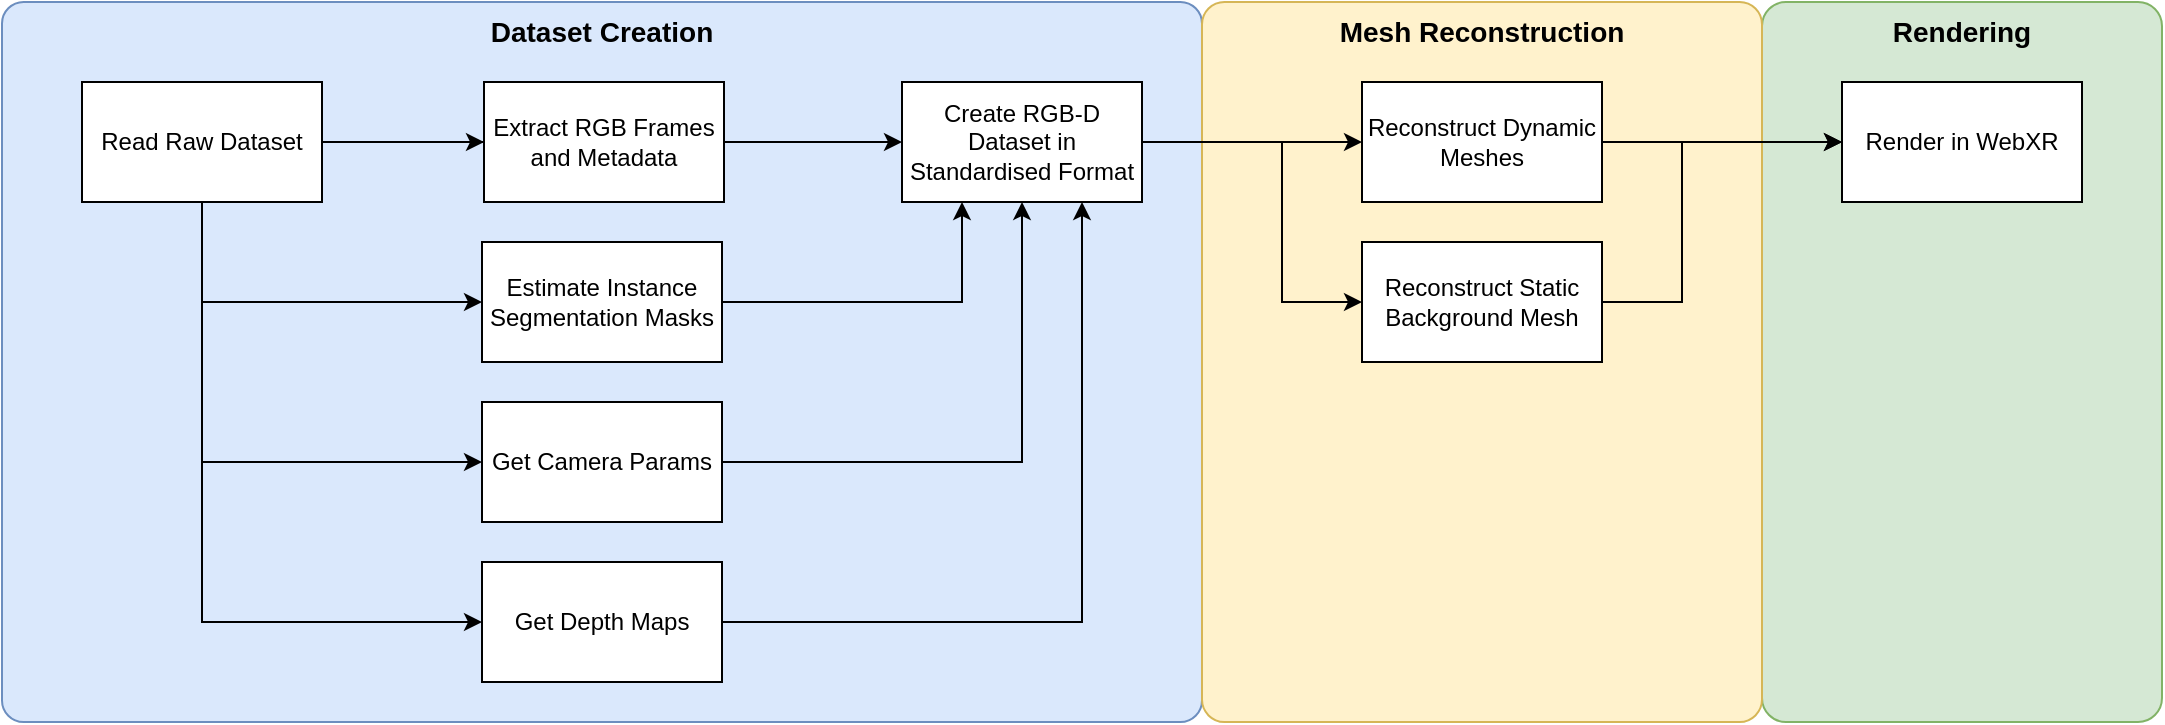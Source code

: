 <mxfile version="20.2.0" type="device"><diagram id="kgpKYQtTHZ0yAKxKKP6v" name="Page-1"><mxGraphModel dx="2066" dy="1085" grid="1" gridSize="10" guides="1" tooltips="1" connect="1" arrows="1" fold="1" page="1" pageScale="1" pageWidth="850" pageHeight="1100" math="0" shadow="0"><root><mxCell id="0"/><mxCell id="1" parent="0"/><mxCell id="VX4yd04_h13qS4vi7prc-57" value="" style="rounded=1;whiteSpace=wrap;html=1;arcSize=3;fillColor=#dae8fc;strokeColor=#6c8ebf;" parent="1" vertex="1"><mxGeometry width="600" height="360" as="geometry"/></mxCell><mxCell id="VX4yd04_h13qS4vi7prc-44" value="" style="rounded=1;whiteSpace=wrap;html=1;arcSize=6;fillColor=#d5e8d4;strokeColor=#82b366;" parent="1" vertex="1"><mxGeometry x="880" width="200" height="360" as="geometry"/></mxCell><mxCell id="VX4yd04_h13qS4vi7prc-43" value="" style="rounded=1;whiteSpace=wrap;html=1;arcSize=4;fillColor=#fff2cc;strokeColor=#d6b656;" parent="1" vertex="1"><mxGeometry x="600" width="280" height="360" as="geometry"/></mxCell><mxCell id="VX4yd04_h13qS4vi7prc-52" style="edgeStyle=orthogonalEdgeStyle;rounded=0;orthogonalLoop=1;jettySize=auto;html=1;exitX=1;exitY=0.5;exitDx=0;exitDy=0;entryX=0;entryY=0.5;entryDx=0;entryDy=0;labelBackgroundColor=none;fontSize=14;" parent="1" source="LlwRoequlG2ZjZHR3qvV-1" target="LlwRoequlG2ZjZHR3qvV-31" edge="1"><mxGeometry relative="1" as="geometry"/></mxCell><mxCell id="VX4yd04_h13qS4vi7prc-53" style="edgeStyle=orthogonalEdgeStyle;rounded=0;orthogonalLoop=1;jettySize=auto;html=1;exitX=1;exitY=0.5;exitDx=0;exitDy=0;entryX=0;entryY=0.5;entryDx=0;entryDy=0;labelBackgroundColor=none;fontSize=14;" parent="1" source="LlwRoequlG2ZjZHR3qvV-1" target="LlwRoequlG2ZjZHR3qvV-33" edge="1"><mxGeometry relative="1" as="geometry"><Array as="points"><mxPoint x="640" y="70"/><mxPoint x="640" y="150"/></Array></mxGeometry></mxCell><mxCell id="LlwRoequlG2ZjZHR3qvV-1" value="Create RGB-D Dataset in Standardised Format" style="rounded=0;whiteSpace=wrap;html=1;labelBackgroundColor=none;" parent="1" vertex="1"><mxGeometry x="450" y="40" width="120" height="60" as="geometry"/></mxCell><mxCell id="VX4yd04_h13qS4vi7prc-25" value="" style="edgeStyle=orthogonalEdgeStyle;rounded=0;orthogonalLoop=1;jettySize=auto;html=1;labelBackgroundColor=none;" parent="1" source="LlwRoequlG2ZjZHR3qvV-2" target="VX4yd04_h13qS4vi7prc-24" edge="1"><mxGeometry relative="1" as="geometry"/></mxCell><mxCell id="VX4yd04_h13qS4vi7prc-33" style="edgeStyle=orthogonalEdgeStyle;rounded=0;orthogonalLoop=1;jettySize=auto;html=1;exitX=0.5;exitY=1;exitDx=0;exitDy=0;entryX=0;entryY=0.5;entryDx=0;entryDy=0;labelBackgroundColor=none;" parent="1" source="LlwRoequlG2ZjZHR3qvV-2" target="LlwRoequlG2ZjZHR3qvV-28" edge="1"><mxGeometry relative="1" as="geometry"/></mxCell><mxCell id="VX4yd04_h13qS4vi7prc-50" style="edgeStyle=orthogonalEdgeStyle;rounded=0;orthogonalLoop=1;jettySize=auto;html=1;exitX=0.5;exitY=1;exitDx=0;exitDy=0;entryX=0;entryY=0.5;entryDx=0;entryDy=0;labelBackgroundColor=none;fontSize=14;" parent="1" source="LlwRoequlG2ZjZHR3qvV-2" target="VX4yd04_h13qS4vi7prc-2" edge="1"><mxGeometry relative="1" as="geometry"/></mxCell><mxCell id="VX4yd04_h13qS4vi7prc-51" style="edgeStyle=orthogonalEdgeStyle;rounded=0;orthogonalLoop=1;jettySize=auto;html=1;exitX=0.5;exitY=1;exitDx=0;exitDy=0;entryX=0;entryY=0.5;entryDx=0;entryDy=0;labelBackgroundColor=none;fontSize=14;" parent="1" source="LlwRoequlG2ZjZHR3qvV-2" target="VX4yd04_h13qS4vi7prc-8" edge="1"><mxGeometry relative="1" as="geometry"/></mxCell><mxCell id="LlwRoequlG2ZjZHR3qvV-2" value="Read Raw Dataset" style="rounded=0;whiteSpace=wrap;html=1;labelBackgroundColor=none;" parent="1" vertex="1"><mxGeometry x="40" y="40" width="120" height="60" as="geometry"/></mxCell><mxCell id="VX4yd04_h13qS4vi7prc-56" style="edgeStyle=orthogonalEdgeStyle;rounded=0;orthogonalLoop=1;jettySize=auto;html=1;exitX=1;exitY=0.5;exitDx=0;exitDy=0;entryX=0.25;entryY=1;entryDx=0;entryDy=0;labelBackgroundColor=none;fontSize=14;" parent="1" source="LlwRoequlG2ZjZHR3qvV-28" target="LlwRoequlG2ZjZHR3qvV-1" edge="1"><mxGeometry relative="1" as="geometry"/></mxCell><mxCell id="LlwRoequlG2ZjZHR3qvV-28" value="Estimate Instance&lt;br&gt;Segmentation Masks" style="rounded=0;whiteSpace=wrap;html=1;labelBackgroundColor=none;" parent="1" vertex="1"><mxGeometry x="240" y="120" width="120" height="60" as="geometry"/></mxCell><mxCell id="LlwRoequlG2ZjZHR3qvV-37" style="edgeStyle=orthogonalEdgeStyle;rounded=0;orthogonalLoop=1;jettySize=auto;html=1;exitX=1;exitY=0.5;exitDx=0;exitDy=0;entryX=0;entryY=0.5;entryDx=0;entryDy=0;labelBackgroundColor=none;" parent="1" source="LlwRoequlG2ZjZHR3qvV-31" target="LlwRoequlG2ZjZHR3qvV-36" edge="1"><mxGeometry relative="1" as="geometry"><Array as="points"><mxPoint x="840" y="70"/><mxPoint x="840" y="70"/></Array></mxGeometry></mxCell><mxCell id="LlwRoequlG2ZjZHR3qvV-31" value="Reconstruct Dynamic Meshes" style="rounded=0;whiteSpace=wrap;html=1;labelBackgroundColor=none;" parent="1" vertex="1"><mxGeometry x="680" y="40" width="120" height="60" as="geometry"/></mxCell><mxCell id="LlwRoequlG2ZjZHR3qvV-38" style="edgeStyle=orthogonalEdgeStyle;rounded=0;orthogonalLoop=1;jettySize=auto;html=1;exitX=1;exitY=0.5;exitDx=0;exitDy=0;entryX=0;entryY=0.5;entryDx=0;entryDy=0;labelBackgroundColor=none;" parent="1" source="LlwRoequlG2ZjZHR3qvV-33" target="LlwRoequlG2ZjZHR3qvV-36" edge="1"><mxGeometry relative="1" as="geometry"><Array as="points"><mxPoint x="840" y="150"/><mxPoint x="840" y="70"/></Array></mxGeometry></mxCell><mxCell id="LlwRoequlG2ZjZHR3qvV-33" value="Reconstruct Static Background Mesh" style="rounded=0;whiteSpace=wrap;html=1;labelBackgroundColor=none;" parent="1" vertex="1"><mxGeometry x="680" y="120" width="120" height="60" as="geometry"/></mxCell><mxCell id="LlwRoequlG2ZjZHR3qvV-36" value="Render in WebXR" style="rounded=0;whiteSpace=wrap;html=1;labelBackgroundColor=none;" parent="1" vertex="1"><mxGeometry x="920" y="40" width="120" height="60" as="geometry"/></mxCell><mxCell id="VX4yd04_h13qS4vi7prc-4" style="edgeStyle=orthogonalEdgeStyle;rounded=0;orthogonalLoop=1;jettySize=auto;html=1;exitX=1;exitY=0.5;exitDx=0;exitDy=0;entryX=0.5;entryY=1;entryDx=0;entryDy=0;labelBackgroundColor=none;" parent="1" source="VX4yd04_h13qS4vi7prc-2" target="LlwRoequlG2ZjZHR3qvV-1" edge="1"><mxGeometry relative="1" as="geometry"/></mxCell><mxCell id="VX4yd04_h13qS4vi7prc-2" value="Get Camera Params" style="rounded=0;whiteSpace=wrap;html=1;labelBackgroundColor=none;" parent="1" vertex="1"><mxGeometry x="240" y="200" width="120" height="60" as="geometry"/></mxCell><mxCell id="VX4yd04_h13qS4vi7prc-17" style="edgeStyle=orthogonalEdgeStyle;rounded=0;orthogonalLoop=1;jettySize=auto;html=1;exitX=1;exitY=0.5;exitDx=0;exitDy=0;entryX=0.75;entryY=1;entryDx=0;entryDy=0;labelBackgroundColor=none;" parent="1" source="VX4yd04_h13qS4vi7prc-8" target="LlwRoequlG2ZjZHR3qvV-1" edge="1"><mxGeometry relative="1" as="geometry"/></mxCell><mxCell id="VX4yd04_h13qS4vi7prc-8" value="Get Depth Maps" style="rounded=0;whiteSpace=wrap;html=1;labelBackgroundColor=none;" parent="1" vertex="1"><mxGeometry x="240" y="280" width="120" height="60" as="geometry"/></mxCell><mxCell id="VX4yd04_h13qS4vi7prc-54" style="edgeStyle=orthogonalEdgeStyle;rounded=0;orthogonalLoop=1;jettySize=auto;html=1;exitX=1;exitY=0.5;exitDx=0;exitDy=0;entryX=0;entryY=0.5;entryDx=0;entryDy=0;labelBackgroundColor=none;fontSize=14;" parent="1" source="VX4yd04_h13qS4vi7prc-24" target="LlwRoequlG2ZjZHR3qvV-1" edge="1"><mxGeometry relative="1" as="geometry"/></mxCell><mxCell id="VX4yd04_h13qS4vi7prc-24" value="Extract RGB Frames&lt;br&gt;and Metadata" style="rounded=0;whiteSpace=wrap;html=1;labelBackgroundColor=none;" parent="1" vertex="1"><mxGeometry x="241" y="40" width="120" height="60" as="geometry"/></mxCell><mxCell id="VX4yd04_h13qS4vi7prc-28" value="" style="edgeStyle=orthogonalEdgeStyle;rounded=0;orthogonalLoop=1;jettySize=auto;html=1;exitX=1;exitY=0.5;exitDx=0;exitDy=0;entryX=0;entryY=0.5;entryDx=0;entryDy=0;endArrow=none;labelBackgroundColor=none;" parent="1" source="LlwRoequlG2ZjZHR3qvV-2" target="VX4yd04_h13qS4vi7prc-24" edge="1"><mxGeometry relative="1" as="geometry"><Array as="points"/><mxPoint x="-160" y="70" as="sourcePoint"/><mxPoint x="190" y="180" as="targetPoint"/></mxGeometry></mxCell><mxCell id="VX4yd04_h13qS4vi7prc-45" value="&lt;b style=&quot;font-size: 14px;&quot;&gt;Dataset Creation&lt;/b&gt;" style="text;html=1;strokeColor=none;fillColor=none;align=center;verticalAlign=middle;whiteSpace=wrap;rounded=0;labelBackgroundColor=none;fontSize=14;" parent="1" vertex="1"><mxGeometry x="240" width="120" height="30" as="geometry"/></mxCell><mxCell id="VX4yd04_h13qS4vi7prc-46" value="&lt;b style=&quot;font-size: 14px;&quot;&gt;Mesh&amp;nbsp;Reconstruction&lt;/b&gt;" style="text;html=1;strokeColor=none;fillColor=none;align=center;verticalAlign=middle;whiteSpace=wrap;rounded=0;labelBackgroundColor=none;fontSize=14;" parent="1" vertex="1"><mxGeometry x="675" width="130" height="30" as="geometry"/></mxCell><mxCell id="VX4yd04_h13qS4vi7prc-48" value="&lt;b style=&quot;font-size: 14px;&quot;&gt;Rendering&lt;/b&gt;" style="text;html=1;strokeColor=none;fillColor=none;align=center;verticalAlign=middle;whiteSpace=wrap;rounded=0;labelBackgroundColor=none;fontSize=14;" parent="1" vertex="1"><mxGeometry x="920" width="120" height="30" as="geometry"/></mxCell></root></mxGraphModel></diagram></mxfile>